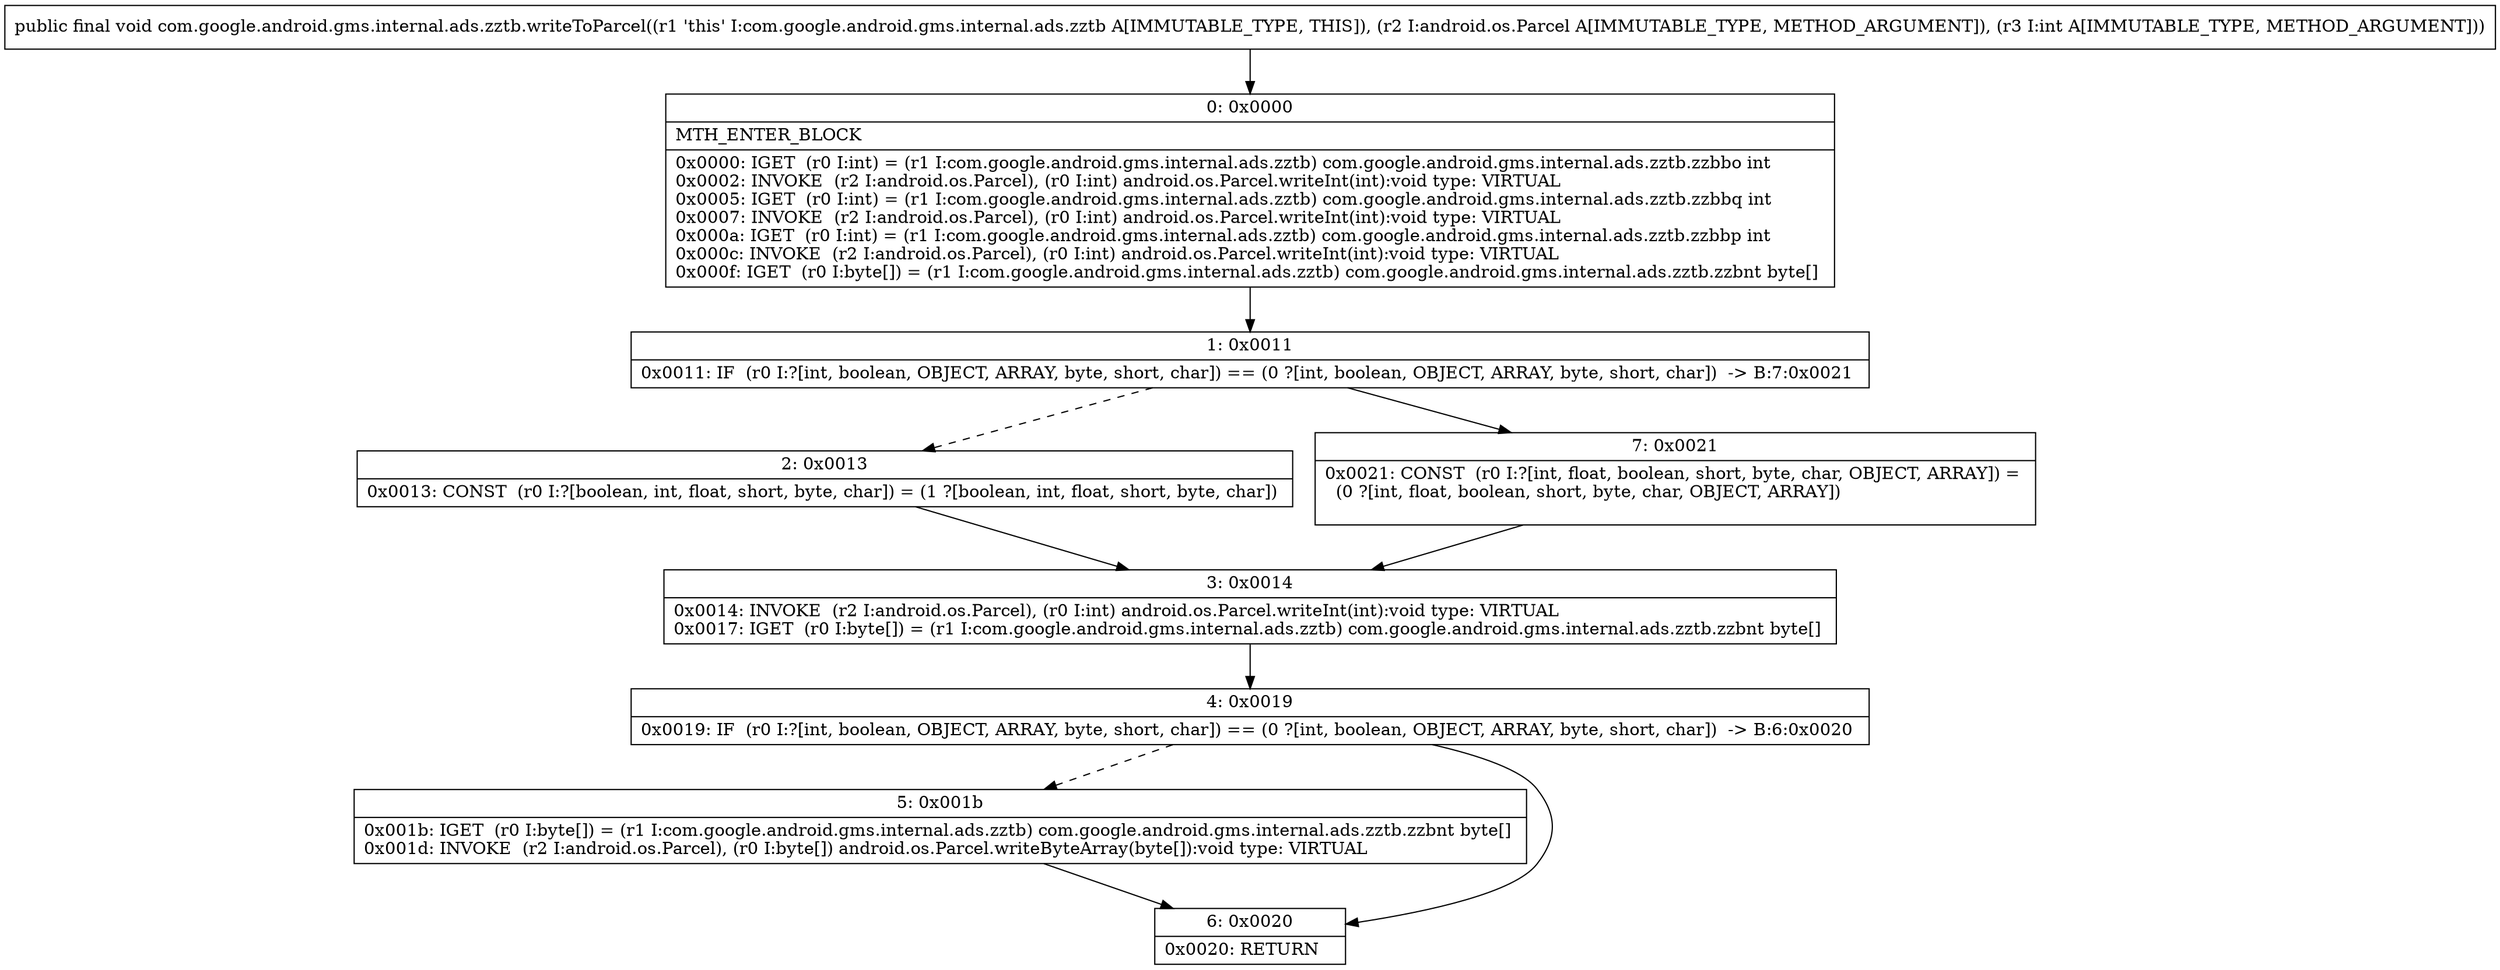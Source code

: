 digraph "CFG forcom.google.android.gms.internal.ads.zztb.writeToParcel(Landroid\/os\/Parcel;I)V" {
Node_0 [shape=record,label="{0\:\ 0x0000|MTH_ENTER_BLOCK\l|0x0000: IGET  (r0 I:int) = (r1 I:com.google.android.gms.internal.ads.zztb) com.google.android.gms.internal.ads.zztb.zzbbo int \l0x0002: INVOKE  (r2 I:android.os.Parcel), (r0 I:int) android.os.Parcel.writeInt(int):void type: VIRTUAL \l0x0005: IGET  (r0 I:int) = (r1 I:com.google.android.gms.internal.ads.zztb) com.google.android.gms.internal.ads.zztb.zzbbq int \l0x0007: INVOKE  (r2 I:android.os.Parcel), (r0 I:int) android.os.Parcel.writeInt(int):void type: VIRTUAL \l0x000a: IGET  (r0 I:int) = (r1 I:com.google.android.gms.internal.ads.zztb) com.google.android.gms.internal.ads.zztb.zzbbp int \l0x000c: INVOKE  (r2 I:android.os.Parcel), (r0 I:int) android.os.Parcel.writeInt(int):void type: VIRTUAL \l0x000f: IGET  (r0 I:byte[]) = (r1 I:com.google.android.gms.internal.ads.zztb) com.google.android.gms.internal.ads.zztb.zzbnt byte[] \l}"];
Node_1 [shape=record,label="{1\:\ 0x0011|0x0011: IF  (r0 I:?[int, boolean, OBJECT, ARRAY, byte, short, char]) == (0 ?[int, boolean, OBJECT, ARRAY, byte, short, char])  \-\> B:7:0x0021 \l}"];
Node_2 [shape=record,label="{2\:\ 0x0013|0x0013: CONST  (r0 I:?[boolean, int, float, short, byte, char]) = (1 ?[boolean, int, float, short, byte, char]) \l}"];
Node_3 [shape=record,label="{3\:\ 0x0014|0x0014: INVOKE  (r2 I:android.os.Parcel), (r0 I:int) android.os.Parcel.writeInt(int):void type: VIRTUAL \l0x0017: IGET  (r0 I:byte[]) = (r1 I:com.google.android.gms.internal.ads.zztb) com.google.android.gms.internal.ads.zztb.zzbnt byte[] \l}"];
Node_4 [shape=record,label="{4\:\ 0x0019|0x0019: IF  (r0 I:?[int, boolean, OBJECT, ARRAY, byte, short, char]) == (0 ?[int, boolean, OBJECT, ARRAY, byte, short, char])  \-\> B:6:0x0020 \l}"];
Node_5 [shape=record,label="{5\:\ 0x001b|0x001b: IGET  (r0 I:byte[]) = (r1 I:com.google.android.gms.internal.ads.zztb) com.google.android.gms.internal.ads.zztb.zzbnt byte[] \l0x001d: INVOKE  (r2 I:android.os.Parcel), (r0 I:byte[]) android.os.Parcel.writeByteArray(byte[]):void type: VIRTUAL \l}"];
Node_6 [shape=record,label="{6\:\ 0x0020|0x0020: RETURN   \l}"];
Node_7 [shape=record,label="{7\:\ 0x0021|0x0021: CONST  (r0 I:?[int, float, boolean, short, byte, char, OBJECT, ARRAY]) = \l  (0 ?[int, float, boolean, short, byte, char, OBJECT, ARRAY])\l \l}"];
MethodNode[shape=record,label="{public final void com.google.android.gms.internal.ads.zztb.writeToParcel((r1 'this' I:com.google.android.gms.internal.ads.zztb A[IMMUTABLE_TYPE, THIS]), (r2 I:android.os.Parcel A[IMMUTABLE_TYPE, METHOD_ARGUMENT]), (r3 I:int A[IMMUTABLE_TYPE, METHOD_ARGUMENT])) }"];
MethodNode -> Node_0;
Node_0 -> Node_1;
Node_1 -> Node_2[style=dashed];
Node_1 -> Node_7;
Node_2 -> Node_3;
Node_3 -> Node_4;
Node_4 -> Node_5[style=dashed];
Node_4 -> Node_6;
Node_5 -> Node_6;
Node_7 -> Node_3;
}

